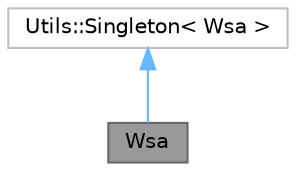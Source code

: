 digraph "Wsa"
{
 // LATEX_PDF_SIZE
  bgcolor="transparent";
  edge [fontname=Helvetica,fontsize=10,labelfontname=Helvetica,labelfontsize=10];
  node [fontname=Helvetica,fontsize=10,shape=box,height=0.2,width=0.4];
  Node1 [id="Node000001",label="Wsa",height=0.2,width=0.4,color="gray40", fillcolor="grey60", style="filled", fontcolor="black",tooltip="Handles the initialization and cleanup of WinSock using the Singleton pattern."];
  Node2 -> Node1 [id="edge1_Node000001_Node000002",dir="back",color="steelblue1",style="solid",tooltip=" "];
  Node2 [id="Node000002",label="Utils::Singleton\< Wsa \>",height=0.2,width=0.4,color="grey75", fillcolor="white", style="filled",tooltip=" "];
}
